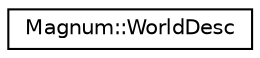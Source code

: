 digraph "圖形化之類別階層"
{
  edge [fontname="Helvetica",fontsize="10",labelfontname="Helvetica",labelfontsize="10"];
  node [fontname="Helvetica",fontsize="10",shape=record];
  rankdir="LR";
  Node1 [label="Magnum::WorldDesc",height=0.2,width=0.4,color="black", fillcolor="white", style="filled",URL="$class_magnum_1_1_world_desc.html"];
}
